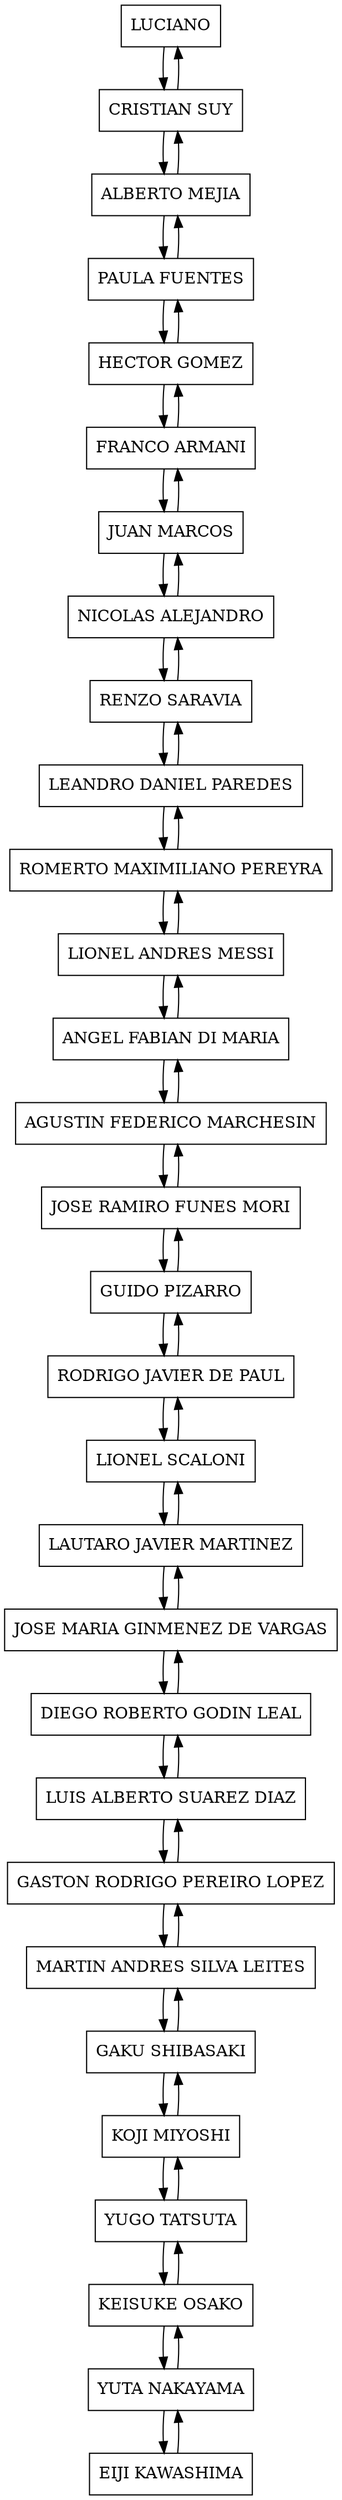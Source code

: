 digraph G {
node [shape=record];
"LUCIANO";
"LUCIANO"->"CRISTIAN SUY";
"CRISTIAN SUY";
"CRISTIAN SUY"->"ALBERTO MEJIA";
"CRISTIAN SUY"->"LUCIANO";
"ALBERTO MEJIA";
"ALBERTO MEJIA"->"PAULA FUENTES";
"ALBERTO MEJIA"->"CRISTIAN SUY";
"PAULA FUENTES";
"PAULA FUENTES"->"HECTOR GOMEZ";
"PAULA FUENTES"->"ALBERTO MEJIA";
"HECTOR GOMEZ";
"HECTOR GOMEZ"->"FRANCO ARMANI";
"HECTOR GOMEZ"->"PAULA FUENTES";
"FRANCO ARMANI";
"FRANCO ARMANI"->"JUAN MARCOS";
"FRANCO ARMANI"->"HECTOR GOMEZ";
"JUAN MARCOS";
"JUAN MARCOS"->"NICOLAS ALEJANDRO";
"JUAN MARCOS"->"FRANCO ARMANI";
"NICOLAS ALEJANDRO";
"NICOLAS ALEJANDRO"->"RENZO SARAVIA";
"NICOLAS ALEJANDRO"->"JUAN MARCOS";
"RENZO SARAVIA";
"RENZO SARAVIA"->"LEANDRO DANIEL PAREDES";
"RENZO SARAVIA"->"NICOLAS ALEJANDRO";
"LEANDRO DANIEL PAREDES";
"LEANDRO DANIEL PAREDES"->"ROMERTO MAXIMILIANO PEREYRA";
"LEANDRO DANIEL PAREDES"->"RENZO SARAVIA";
"ROMERTO MAXIMILIANO PEREYRA";
"ROMERTO MAXIMILIANO PEREYRA"->"LIONEL ANDRES MESSI";
"ROMERTO MAXIMILIANO PEREYRA"->"LEANDRO DANIEL PAREDES";
"LIONEL ANDRES MESSI";
"LIONEL ANDRES MESSI"->"ANGEL FABIAN DI MARIA";
"LIONEL ANDRES MESSI"->"ROMERTO MAXIMILIANO PEREYRA";
"ANGEL FABIAN DI MARIA";
"ANGEL FABIAN DI MARIA"->"AGUSTIN FEDERICO MARCHESIN";
"ANGEL FABIAN DI MARIA"->"LIONEL ANDRES MESSI";
"AGUSTIN FEDERICO MARCHESIN";
"AGUSTIN FEDERICO MARCHESIN"->"JOSE RAMIRO FUNES MORI";
"AGUSTIN FEDERICO MARCHESIN"->"ANGEL FABIAN DI MARIA";
"JOSE RAMIRO FUNES MORI";
"JOSE RAMIRO FUNES MORI"->"GUIDO PIZARRO";
"JOSE RAMIRO FUNES MORI"->"AGUSTIN FEDERICO MARCHESIN";
"GUIDO PIZARRO";
"GUIDO PIZARRO"->"RODRIGO JAVIER DE PAUL";
"GUIDO PIZARRO"->"JOSE RAMIRO FUNES MORI";
"RODRIGO JAVIER DE PAUL";
"RODRIGO JAVIER DE PAUL"->"LIONEL SCALONI";
"RODRIGO JAVIER DE PAUL"->"GUIDO PIZARRO";
"LIONEL SCALONI";
"LIONEL SCALONI"->"LAUTARO JAVIER MARTINEZ";
"LIONEL SCALONI"->"RODRIGO JAVIER DE PAUL";
"LAUTARO JAVIER MARTINEZ";
"LAUTARO JAVIER MARTINEZ"->"JOSE MARIA GINMENEZ DE VARGAS";
"LAUTARO JAVIER MARTINEZ"->"LIONEL SCALONI";
"JOSE MARIA GINMENEZ DE VARGAS";
"JOSE MARIA GINMENEZ DE VARGAS"->"DIEGO ROBERTO GODIN LEAL";
"JOSE MARIA GINMENEZ DE VARGAS"->"LAUTARO JAVIER MARTINEZ";
"DIEGO ROBERTO GODIN LEAL";
"DIEGO ROBERTO GODIN LEAL"->"LUIS ALBERTO SUAREZ DIAZ";
"DIEGO ROBERTO GODIN LEAL"->"JOSE MARIA GINMENEZ DE VARGAS";
"LUIS ALBERTO SUAREZ DIAZ";
"LUIS ALBERTO SUAREZ DIAZ"->"GASTON RODRIGO PEREIRO LOPEZ";
"LUIS ALBERTO SUAREZ DIAZ"->"DIEGO ROBERTO GODIN LEAL";
"GASTON RODRIGO PEREIRO LOPEZ";
"GASTON RODRIGO PEREIRO LOPEZ"->"MARTIN ANDRES SILVA LEITES";
"GASTON RODRIGO PEREIRO LOPEZ"->"LUIS ALBERTO SUAREZ DIAZ";
"MARTIN ANDRES SILVA LEITES";
"MARTIN ANDRES SILVA LEITES"->"GAKU SHIBASAKI";
"MARTIN ANDRES SILVA LEITES"->"GASTON RODRIGO PEREIRO LOPEZ";
"GAKU SHIBASAKI";
"GAKU SHIBASAKI"->"KOJI MIYOSHI";
"GAKU SHIBASAKI"->"MARTIN ANDRES SILVA LEITES";
"KOJI MIYOSHI";
"KOJI MIYOSHI"->"YUGO TATSUTA";
"KOJI MIYOSHI"->"GAKU SHIBASAKI";
"YUGO TATSUTA";
"YUGO TATSUTA"->"KEISUKE OSAKO";
"YUGO TATSUTA"->"KOJI MIYOSHI";
"KEISUKE OSAKO";
"KEISUKE OSAKO"->"YUTA NAKAYAMA";
"KEISUKE OSAKO"->"YUGO TATSUTA";
"YUTA NAKAYAMA";
"YUTA NAKAYAMA"->"EIJI KAWASHIMA";
"YUTA NAKAYAMA"->"KEISUKE OSAKO";
"EIJI KAWASHIMA";
"EIJI KAWASHIMA"->"YUTA NAKAYAMA";
}